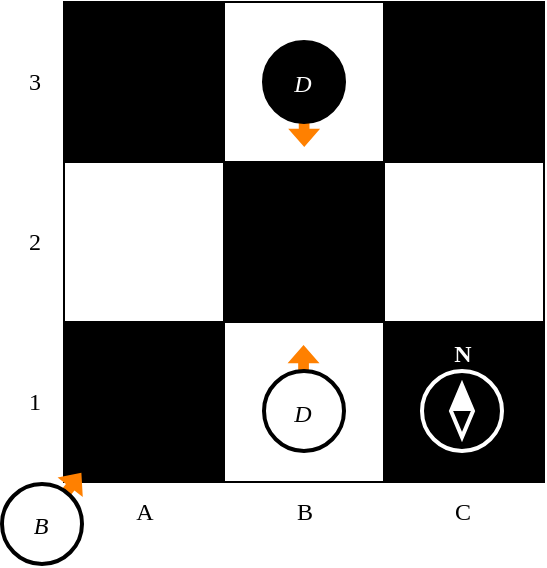 <mxfile version="26.1.0">
  <diagram name="Page-1" id="_Wj45D6j_6Lownco0yWg">
    <mxGraphModel dx="510" dy="334" grid="1" gridSize="10" guides="1" tooltips="1" connect="1" arrows="1" fold="1" page="1" pageScale="1" pageWidth="827" pageHeight="1169" math="0" shadow="0">
      <root>
        <mxCell id="0" />
        <mxCell id="1" parent="0" />
        <mxCell id="PIm96Pzr4CZIuBN8KXAN-1" value="" style="whiteSpace=wrap;html=1;aspect=fixed;fontFamily=CMU Serif;fontSource=https%3A%2F%2Fcdn.jsdelivr.net%2Fgh%2Fbitmaks%2Fcm-web-fonts%40latest%2Ffont%2FSerif%2Fcmunrm.woff;fillColor=#000000;" vertex="1" parent="1">
          <mxGeometry x="94" y="640" width="80" height="80" as="geometry" />
        </mxCell>
        <mxCell id="PIm96Pzr4CZIuBN8KXAN-2" value="" style="whiteSpace=wrap;html=1;aspect=fixed;fillColor=#FFFFFF;fontFamily=CMU Serif;fontSource=https%3A%2F%2Fcdn.jsdelivr.net%2Fgh%2Fbitmaks%2Fcm-web-fonts%40latest%2Ffont%2FSerif%2Fcmunrm.woff;" vertex="1" parent="1">
          <mxGeometry x="174" y="640" width="80" height="80" as="geometry" />
        </mxCell>
        <mxCell id="PIm96Pzr4CZIuBN8KXAN-3" value="" style="whiteSpace=wrap;html=1;aspect=fixed;fontFamily=CMU Serif;fontSource=https%3A%2F%2Fcdn.jsdelivr.net%2Fgh%2Fbitmaks%2Fcm-web-fonts%40latest%2Ffont%2FSerif%2Fcmunrm.woff;fillColor=#000000;" vertex="1" parent="1">
          <mxGeometry x="254" y="640" width="80" height="80" as="geometry" />
        </mxCell>
        <mxCell id="PIm96Pzr4CZIuBN8KXAN-9" value="" style="whiteSpace=wrap;html=1;aspect=fixed;fontFamily=CMU Serif;fontSource=https%3A%2F%2Fcdn.jsdelivr.net%2Fgh%2Fbitmaks%2Fcm-web-fonts%40latest%2Ffont%2FSerif%2Fcmunrm.woff;fillColor=#000000;" vertex="1" parent="1">
          <mxGeometry x="174" y="560" width="80" height="80" as="geometry" />
        </mxCell>
        <mxCell id="PIm96Pzr4CZIuBN8KXAN-10" value="" style="whiteSpace=wrap;html=1;aspect=fixed;fillColor=#FFFFFF;fontFamily=CMU Serif;fontSource=https%3A%2F%2Fcdn.jsdelivr.net%2Fgh%2Fbitmaks%2Fcm-web-fonts%40latest%2Ffont%2FSerif%2Fcmunrm.woff;" vertex="1" parent="1">
          <mxGeometry x="254" y="560" width="80" height="80" as="geometry" />
        </mxCell>
        <mxCell id="PIm96Pzr4CZIuBN8KXAN-16" value="" style="whiteSpace=wrap;html=1;aspect=fixed;fillColor=#FFFFFF;fontFamily=CMU Serif;fontSource=https%3A%2F%2Fcdn.jsdelivr.net%2Fgh%2Fbitmaks%2Fcm-web-fonts%40latest%2Ffont%2FSerif%2Fcmunrm.woff;" vertex="1" parent="1">
          <mxGeometry x="94" y="560" width="80" height="80" as="geometry" />
        </mxCell>
        <mxCell id="PIm96Pzr4CZIuBN8KXAN-17" value="A" style="text;html=1;align=center;verticalAlign=middle;resizable=0;points=[];autosize=1;strokeColor=none;fillColor=none;fontFamily=CMU Serif;fontSource=https%3A%2F%2Fcdn.jsdelivr.net%2Fgh%2Fbitmaks%2Fcm-web-fonts%40latest%2Ffont%2FSerif%2Fcmunrm.woff;" vertex="1" parent="1">
          <mxGeometry x="119" y="720" width="30" height="30" as="geometry" />
        </mxCell>
        <mxCell id="PIm96Pzr4CZIuBN8KXAN-18" value="B" style="text;html=1;align=center;verticalAlign=middle;resizable=0;points=[];autosize=1;strokeColor=none;fillColor=none;fontFamily=CMU Serif;fontSource=https%3A%2F%2Fcdn.jsdelivr.net%2Fgh%2Fbitmaks%2Fcm-web-fonts%40latest%2Ffont%2FSerif%2Fcmunrm.woff;" vertex="1" parent="1">
          <mxGeometry x="199" y="720" width="30" height="30" as="geometry" />
        </mxCell>
        <mxCell id="PIm96Pzr4CZIuBN8KXAN-19" value="C" style="text;html=1;align=center;verticalAlign=middle;resizable=0;points=[];autosize=1;strokeColor=none;fillColor=none;fontFamily=CMU Serif;fontSource=https%3A%2F%2Fcdn.jsdelivr.net%2Fgh%2Fbitmaks%2Fcm-web-fonts%40latest%2Ffont%2FSerif%2Fcmunrm.woff;" vertex="1" parent="1">
          <mxGeometry x="278" y="720" width="30" height="30" as="geometry" />
        </mxCell>
        <mxCell id="PIm96Pzr4CZIuBN8KXAN-25" value="" style="whiteSpace=wrap;html=1;aspect=fixed;fontFamily=CMU Serif;fontSource=https%3A%2F%2Fcdn.jsdelivr.net%2Fgh%2Fbitmaks%2Fcm-web-fonts%40latest%2Ffont%2FSerif%2Fcmunrm.woff;fillColor=#000000;" vertex="1" parent="1">
          <mxGeometry x="94" y="480" width="80" height="80" as="geometry" />
        </mxCell>
        <mxCell id="PIm96Pzr4CZIuBN8KXAN-26" value="" style="whiteSpace=wrap;html=1;aspect=fixed;fillColor=#FFFFFF;fontFamily=CMU Serif;fontSource=https%3A%2F%2Fcdn.jsdelivr.net%2Fgh%2Fbitmaks%2Fcm-web-fonts%40latest%2Ffont%2FSerif%2Fcmunrm.woff;" vertex="1" parent="1">
          <mxGeometry x="174" y="480" width="80" height="80" as="geometry" />
        </mxCell>
        <mxCell id="PIm96Pzr4CZIuBN8KXAN-27" value="" style="whiteSpace=wrap;html=1;aspect=fixed;fontFamily=CMU Serif;fontSource=https%3A%2F%2Fcdn.jsdelivr.net%2Fgh%2Fbitmaks%2Fcm-web-fonts%40latest%2Ffont%2FSerif%2Fcmunrm.woff;fillColor=#000000;" vertex="1" parent="1">
          <mxGeometry x="254" y="480" width="80" height="80" as="geometry" />
        </mxCell>
        <mxCell id="PIm96Pzr4CZIuBN8KXAN-73" value="1" style="text;html=1;align=center;verticalAlign=middle;resizable=0;points=[];autosize=1;strokeColor=none;fillColor=none;fontFamily=CMU Serif;fontSource=https%3A%2F%2Fcdn.jsdelivr.net%2Fgh%2Fbitmaks%2Fcm-web-fonts%40latest%2Ffont%2FSerif%2Fcmunrm.woff;" vertex="1" parent="1">
          <mxGeometry x="64" y="665" width="30" height="30" as="geometry" />
        </mxCell>
        <mxCell id="PIm96Pzr4CZIuBN8KXAN-74" value="2" style="text;html=1;align=center;verticalAlign=middle;resizable=0;points=[];autosize=1;strokeColor=none;fillColor=none;fontFamily=CMU Serif;fontSource=https%3A%2F%2Fcdn.jsdelivr.net%2Fgh%2Fbitmaks%2Fcm-web-fonts%40latest%2Ffont%2FSerif%2Fcmunrm.woff;" vertex="1" parent="1">
          <mxGeometry x="64" y="585" width="30" height="30" as="geometry" />
        </mxCell>
        <mxCell id="PIm96Pzr4CZIuBN8KXAN-75" value="3" style="text;html=1;align=center;verticalAlign=middle;resizable=0;points=[];autosize=1;strokeColor=none;fillColor=none;fontFamily=CMU Serif;fontSource=https%3A%2F%2Fcdn.jsdelivr.net%2Fgh%2Fbitmaks%2Fcm-web-fonts%40latest%2Ffont%2FSerif%2Fcmunrm.woff;" vertex="1" parent="1">
          <mxGeometry x="64" y="505" width="30" height="30" as="geometry" />
        </mxCell>
        <mxCell id="PIm96Pzr4CZIuBN8KXAN-129" value="" style="shape=flexArrow;endArrow=classic;html=1;rounded=0;fillColor=#FF8000;strokeColor=none;width=5.361;endSize=2.711;endWidth=9.597;" edge="1" parent="1" source="PIm96Pzr4CZIuBN8KXAN-127">
          <mxGeometry width="50" height="50" relative="1" as="geometry">
            <mxPoint x="132" y="111" as="sourcePoint" />
            <mxPoint x="103" y="715" as="targetPoint" />
          </mxGeometry>
        </mxCell>
        <mxCell id="PIm96Pzr4CZIuBN8KXAN-130" value="" style="group" vertex="1" connectable="0" parent="1">
          <mxGeometry x="63" y="721" width="40" height="40" as="geometry" />
        </mxCell>
        <mxCell id="PIm96Pzr4CZIuBN8KXAN-126" value="" style="ellipse;whiteSpace=wrap;html=1;aspect=fixed;fontFamily=CMU Serif;fontSource=https%3A%2F%2Fcdn.jsdelivr.net%2Fgh%2Fbitmaks%2Fcm-web-fonts%40latest%2Ffont%2FSerif%2Fcmunrm.woff;strokeWidth=2;" vertex="1" parent="PIm96Pzr4CZIuBN8KXAN-130">
          <mxGeometry width="40" height="40" as="geometry" />
        </mxCell>
        <mxCell id="PIm96Pzr4CZIuBN8KXAN-127" value="B" style="text;html=1;align=center;verticalAlign=middle;resizable=0;points=[];autosize=1;strokeColor=none;fillColor=none;fontFamily=CMU Serif;fontSource=https%3A%2F%2Fcdn.jsdelivr.net%2Fgh%2Fbitmaks%2Fcm-web-fonts%40latest%2Ffont%2FSerif%2Fcmunrm.woff;fontStyle=2" vertex="1" parent="PIm96Pzr4CZIuBN8KXAN-130">
          <mxGeometry x="4" y="6" width="30" height="30" as="geometry" />
        </mxCell>
        <mxCell id="PIm96Pzr4CZIuBN8KXAN-131" value="" style="shape=flexArrow;endArrow=classic;html=1;rounded=0;fillColor=#FF8000;strokeColor=none;width=5.361;endSize=2.711;endWidth=9.597;" edge="1" parent="1">
          <mxGeometry width="50" height="50" relative="1" as="geometry">
            <mxPoint x="213.77" y="671" as="sourcePoint" />
            <mxPoint x="213.77" y="651" as="targetPoint" />
          </mxGeometry>
        </mxCell>
        <mxCell id="PIm96Pzr4CZIuBN8KXAN-124" value="" style="group" vertex="1" connectable="0" parent="1">
          <mxGeometry x="194" y="664.5" width="40" height="40" as="geometry" />
        </mxCell>
        <mxCell id="PIm96Pzr4CZIuBN8KXAN-117" value="" style="ellipse;whiteSpace=wrap;html=1;aspect=fixed;fontFamily=CMU Serif;fontSource=https%3A%2F%2Fcdn.jsdelivr.net%2Fgh%2Fbitmaks%2Fcm-web-fonts%40latest%2Ffont%2FSerif%2Fcmunrm.woff;strokeWidth=2;" vertex="1" parent="PIm96Pzr4CZIuBN8KXAN-124">
          <mxGeometry width="40" height="40" as="geometry" />
        </mxCell>
        <mxCell id="PIm96Pzr4CZIuBN8KXAN-118" value="D" style="text;html=1;align=center;verticalAlign=middle;resizable=0;points=[];autosize=1;strokeColor=none;fillColor=none;fontFamily=CMU Serif;fontSource=https%3A%2F%2Fcdn.jsdelivr.net%2Fgh%2Fbitmaks%2Fcm-web-fonts%40latest%2Ffont%2FSerif%2Fcmunrm.woff;fontStyle=2" vertex="1" parent="PIm96Pzr4CZIuBN8KXAN-124">
          <mxGeometry x="5" y="8" width="27" height="26" as="geometry" />
        </mxCell>
        <mxCell id="PIm96Pzr4CZIuBN8KXAN-135" value="" style="ellipse;whiteSpace=wrap;html=1;aspect=fixed;fillColor=none;strokeColor=#FFFFFF;strokeWidth=2;" vertex="1" parent="1">
          <mxGeometry x="273" y="664.5" width="40" height="40" as="geometry" />
        </mxCell>
        <mxCell id="PIm96Pzr4CZIuBN8KXAN-137" value="" style="triangle;whiteSpace=wrap;html=1;rotation=-90;fillColor=#FFFFFF;strokeColor=none;" vertex="1" parent="1">
          <mxGeometry x="286.5" y="673" width="13" height="10" as="geometry" />
        </mxCell>
        <mxCell id="PIm96Pzr4CZIuBN8KXAN-142" value="N" style="text;html=1;align=center;verticalAlign=middle;resizable=0;points=[];autosize=1;strokeColor=none;fillColor=none;fontFamily=CMU Serif;fontSource=https%3A%2F%2Fcdn.jsdelivr.net%2Fgh%2Fbitmaks%2Fcm-web-fonts%40latest%2Ffont%2FSerif%2Fcmunrm.woff;fontStyle=1;fontColor=#FFFFFF;" vertex="1" parent="1">
          <mxGeometry x="279.5" y="643" width="27" height="26" as="geometry" />
        </mxCell>
        <mxCell id="PIm96Pzr4CZIuBN8KXAN-143" value="" style="rhombus;whiteSpace=wrap;html=1;fillColor=none;strokeColor=#FFFFFF;strokeWidth=2;" vertex="1" parent="1">
          <mxGeometry x="287.5" y="671.5" width="11" height="26" as="geometry" />
        </mxCell>
        <mxCell id="PIm96Pzr4CZIuBN8KXAN-144" value="" style="shape=flexArrow;endArrow=classic;html=1;rounded=0;fillColor=#FF8000;strokeColor=none;width=5.361;endSize=2.711;endWidth=9.597;" edge="1" parent="1">
          <mxGeometry width="50" height="50" relative="1" as="geometry">
            <mxPoint x="213.89" y="507" as="sourcePoint" />
            <mxPoint x="214.12" y="553" as="targetPoint" />
          </mxGeometry>
        </mxCell>
        <mxCell id="PIm96Pzr4CZIuBN8KXAN-145" value="" style="group;fillColor=default;" vertex="1" connectable="0" parent="1">
          <mxGeometry x="194" y="500" width="40" height="40" as="geometry" />
        </mxCell>
        <mxCell id="PIm96Pzr4CZIuBN8KXAN-146" value="" style="ellipse;whiteSpace=wrap;html=1;aspect=fixed;fontFamily=CMU Serif;fontSource=https%3A%2F%2Fcdn.jsdelivr.net%2Fgh%2Fbitmaks%2Fcm-web-fonts%40latest%2Ffont%2FSerif%2Fcmunrm.woff;strokeWidth=2;fillColor=#000000;" vertex="1" parent="PIm96Pzr4CZIuBN8KXAN-145">
          <mxGeometry width="40" height="40" as="geometry" />
        </mxCell>
        <mxCell id="PIm96Pzr4CZIuBN8KXAN-147" value="D" style="text;html=1;align=center;verticalAlign=middle;resizable=0;points=[];autosize=1;strokeColor=none;fillColor=none;fontFamily=CMU Serif;fontSource=https%3A%2F%2Fcdn.jsdelivr.net%2Fgh%2Fbitmaks%2Fcm-web-fonts%40latest%2Ffont%2FSerif%2Fcmunrm.woff;fontStyle=2;fontColor=#FFFFFF;" vertex="1" parent="PIm96Pzr4CZIuBN8KXAN-145">
          <mxGeometry x="5" y="8" width="27" height="26" as="geometry" />
        </mxCell>
      </root>
    </mxGraphModel>
  </diagram>
</mxfile>
